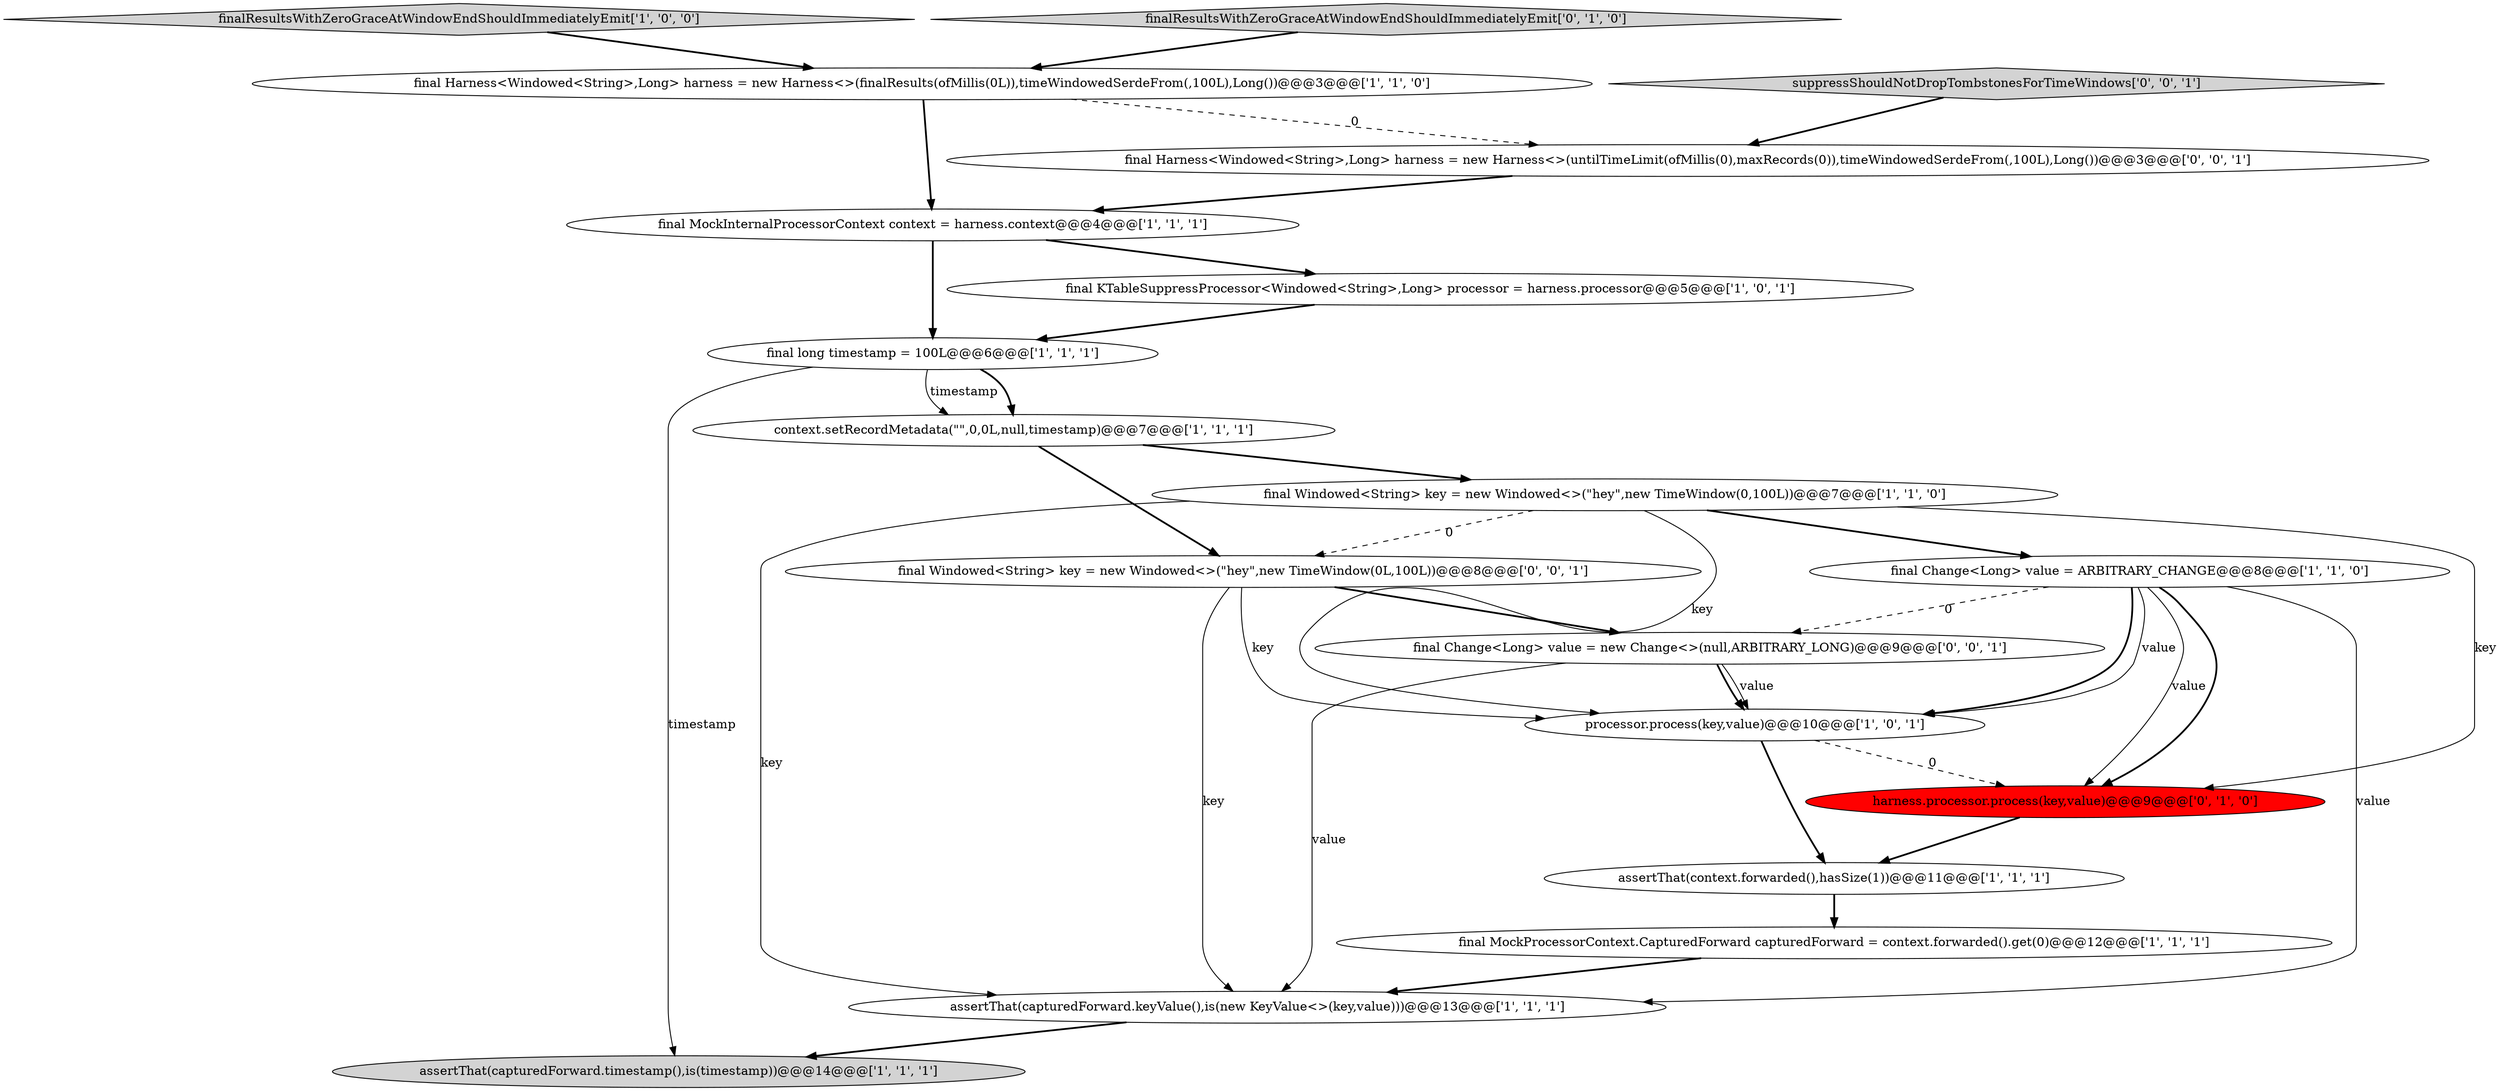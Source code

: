 digraph {
12 [style = filled, label = "assertThat(context.forwarded(),hasSize(1))@@@11@@@['1', '1', '1']", fillcolor = white, shape = ellipse image = "AAA0AAABBB1BBB"];
4 [style = filled, label = "final MockInternalProcessorContext context = harness.context@@@4@@@['1', '1', '1']", fillcolor = white, shape = ellipse image = "AAA0AAABBB1BBB"];
17 [style = filled, label = "final Change<Long> value = new Change<>(null,ARBITRARY_LONG)@@@9@@@['0', '0', '1']", fillcolor = white, shape = ellipse image = "AAA0AAABBB3BBB"];
8 [style = filled, label = "final MockProcessorContext.CapturedForward capturedForward = context.forwarded().get(0)@@@12@@@['1', '1', '1']", fillcolor = white, shape = ellipse image = "AAA0AAABBB1BBB"];
7 [style = filled, label = "final Windowed<String> key = new Windowed<>(\"hey\",new TimeWindow(0,100L))@@@7@@@['1', '1', '0']", fillcolor = white, shape = ellipse image = "AAA0AAABBB1BBB"];
9 [style = filled, label = "final long timestamp = 100L@@@6@@@['1', '1', '1']", fillcolor = white, shape = ellipse image = "AAA0AAABBB1BBB"];
11 [style = filled, label = "context.setRecordMetadata(\"\",0,0L,null,timestamp)@@@7@@@['1', '1', '1']", fillcolor = white, shape = ellipse image = "AAA0AAABBB1BBB"];
6 [style = filled, label = "final Harness<Windowed<String>,Long> harness = new Harness<>(finalResults(ofMillis(0L)),timeWindowedSerdeFrom(,100L),Long())@@@3@@@['1', '1', '0']", fillcolor = white, shape = ellipse image = "AAA0AAABBB1BBB"];
3 [style = filled, label = "finalResultsWithZeroGraceAtWindowEndShouldImmediatelyEmit['1', '0', '0']", fillcolor = lightgray, shape = diamond image = "AAA0AAABBB1BBB"];
13 [style = filled, label = "finalResultsWithZeroGraceAtWindowEndShouldImmediatelyEmit['0', '1', '0']", fillcolor = lightgray, shape = diamond image = "AAA0AAABBB2BBB"];
1 [style = filled, label = "assertThat(capturedForward.keyValue(),is(new KeyValue<>(key,value)))@@@13@@@['1', '1', '1']", fillcolor = white, shape = ellipse image = "AAA0AAABBB1BBB"];
2 [style = filled, label = "final Change<Long> value = ARBITRARY_CHANGE@@@8@@@['1', '1', '0']", fillcolor = white, shape = ellipse image = "AAA0AAABBB1BBB"];
15 [style = filled, label = "final Windowed<String> key = new Windowed<>(\"hey\",new TimeWindow(0L,100L))@@@8@@@['0', '0', '1']", fillcolor = white, shape = ellipse image = "AAA0AAABBB3BBB"];
10 [style = filled, label = "final KTableSuppressProcessor<Windowed<String>,Long> processor = harness.processor@@@5@@@['1', '0', '1']", fillcolor = white, shape = ellipse image = "AAA0AAABBB1BBB"];
0 [style = filled, label = "processor.process(key,value)@@@10@@@['1', '0', '1']", fillcolor = white, shape = ellipse image = "AAA0AAABBB1BBB"];
5 [style = filled, label = "assertThat(capturedForward.timestamp(),is(timestamp))@@@14@@@['1', '1', '1']", fillcolor = lightgray, shape = ellipse image = "AAA0AAABBB1BBB"];
18 [style = filled, label = "final Harness<Windowed<String>,Long> harness = new Harness<>(untilTimeLimit(ofMillis(0),maxRecords(0)),timeWindowedSerdeFrom(,100L),Long())@@@3@@@['0', '0', '1']", fillcolor = white, shape = ellipse image = "AAA0AAABBB3BBB"];
16 [style = filled, label = "suppressShouldNotDropTombstonesForTimeWindows['0', '0', '1']", fillcolor = lightgray, shape = diamond image = "AAA0AAABBB3BBB"];
14 [style = filled, label = "harness.processor.process(key,value)@@@9@@@['0', '1', '0']", fillcolor = red, shape = ellipse image = "AAA1AAABBB2BBB"];
1->5 [style = bold, label=""];
4->10 [style = bold, label=""];
4->9 [style = bold, label=""];
16->18 [style = bold, label=""];
9->11 [style = bold, label=""];
9->11 [style = solid, label="timestamp"];
0->12 [style = bold, label=""];
17->0 [style = solid, label="value"];
3->6 [style = bold, label=""];
17->1 [style = solid, label="value"];
2->17 [style = dashed, label="0"];
7->1 [style = solid, label="key"];
15->1 [style = solid, label="key"];
11->15 [style = bold, label=""];
6->18 [style = dashed, label="0"];
0->14 [style = dashed, label="0"];
8->1 [style = bold, label=""];
6->4 [style = bold, label=""];
9->5 [style = solid, label="timestamp"];
15->17 [style = bold, label=""];
2->1 [style = solid, label="value"];
2->0 [style = bold, label=""];
17->0 [style = bold, label=""];
2->14 [style = solid, label="value"];
18->4 [style = bold, label=""];
2->0 [style = solid, label="value"];
7->2 [style = bold, label=""];
12->8 [style = bold, label=""];
7->0 [style = solid, label="key"];
15->0 [style = solid, label="key"];
14->12 [style = bold, label=""];
2->14 [style = bold, label=""];
7->15 [style = dashed, label="0"];
7->14 [style = solid, label="key"];
10->9 [style = bold, label=""];
13->6 [style = bold, label=""];
11->7 [style = bold, label=""];
}
